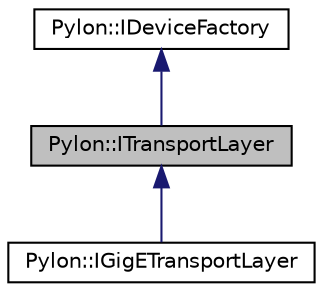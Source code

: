 digraph "Pylon::ITransportLayer"
{
  edge [fontname="Helvetica",fontsize="10",labelfontname="Helvetica",labelfontsize="10"];
  node [fontname="Helvetica",fontsize="10",shape=record];
  Node1 [label="Pylon::ITransportLayer",height=0.2,width=0.4,color="black", fillcolor="grey75", style="filled", fontcolor="black"];
  Node2 -> Node1 [dir="back",color="midnightblue",fontsize="10",style="solid",fontname="Helvetica"];
  Node2 [label="Pylon::IDeviceFactory",height=0.2,width=0.4,color="black", fillcolor="white", style="filled",URL="$struct_pylon_1_1_i_device_factory.html",tooltip="Interface to be implemented by device factories used to create devices. "];
  Node1 -> Node3 [dir="back",color="midnightblue",fontsize="10",style="solid",fontname="Helvetica"];
  Node3 [label="Pylon::IGigETransportLayer",height=0.2,width=0.4,color="black", fillcolor="white", style="filled",URL="$struct_pylon_1_1_i_gig_e_transport_layer.html",tooltip="Extends the ITransportLayer interface by GigE Vision specific functionality. "];
}

